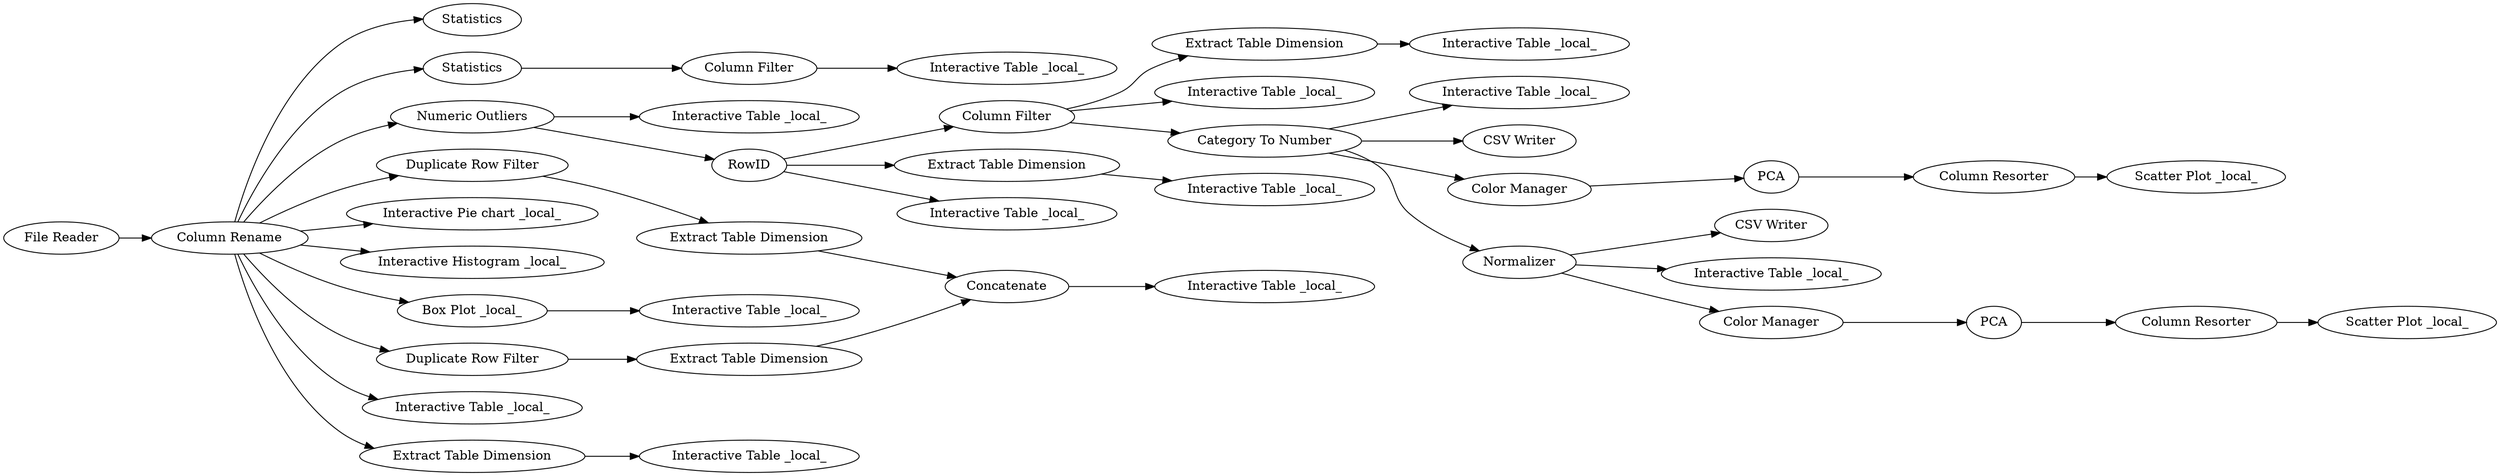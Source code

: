 digraph {
	"-4548206658023304027_8" [label=Statistics]
	"-4548206658023304027_30" [label=Statistics]
	"-4548206658023304027_53" [label="Interactive Table _local_"]
	"-4548206658023304027_62" [label="Interactive Table _local_"]
	"-4548206658023304027_52" [label="Interactive Table _local_"]
	"-4548206658023304027_16" [label=RowID]
	"-4548206658023304027_37" [label="Extract Table Dimension"]
	"-4548206658023304027_61" [label="Extract Table Dimension"]
	"-4548206658023304027_60" [label="Column Filter"]
	"-4548206658023304027_47" [label="Extract Table Dimension"]
	"-4548206658023304027_31" [label="Column Filter"]
	"-4548206658023304027_10" [label="Numeric Outliers"]
	"-4548206658023304027_74" [label="CSV Writer"]
	"-4548206658023304027_34" [label="Interactive Table _local_"]
	"-4548206658023304027_36" [label="Duplicate Row Filter"]
	"-4548206658023304027_54" [label="Interactive Table _local_"]
	"-4548206658023304027_67" [label="Color Manager"]
	"-4548206658023304027_1" [label="File Reader"]
	"-4548206658023304027_48" [label="Interactive Table _local_"]
	"-4548206658023304027_4" [label="Interactive Pie chart _local_"]
	"-4548206658023304027_58" [label="Interactive Table _local_"]
	"-4548206658023304027_5" [label="Interactive Histogram _local_"]
	"-4548206658023304027_71" [label="Scatter Plot _local_"]
	"-4548206658023304027_45" [label="Interactive Table _local_"]
	"-4548206658023304027_46" [label="Box Plot _local_"]
	"-4548206658023304027_69" [label="Column Resorter"]
	"-4548206658023304027_70" [label="Scatter Plot _local_"]
	"-4548206658023304027_41" [label="Duplicate Row Filter"]
	"-4548206658023304027_65" [label=PCA]
	"-4548206658023304027_42" [label="Extract Table Dimension"]
	"-4548206658023304027_40" [label="Interactive Table _local_"]
	"-4548206658023304027_39" [label=Concatenate]
	"-4548206658023304027_73" [label="CSV Writer"]
	"-4548206658023304027_64" [label=PCA]
	"-4548206658023304027_15" [label="Interactive Table _local_"]
	"-4548206658023304027_72" [label="Interactive Table _local_"]
	"-4548206658023304027_49" [label="Extract Table Dimension"]
	"-4548206658023304027_55" [label="Category To Number"]
	"-4548206658023304027_63" [label=Normalizer]
	"-4548206658023304027_35" [label="Column Rename"]
	"-4548206658023304027_50" [label="Interactive Table _local_"]
	"-4548206658023304027_66" [label="Color Manager"]
	"-4548206658023304027_68" [label="Column Resorter"]
	"-4548206658023304027_55" -> "-4548206658023304027_63"
	"-4548206658023304027_31" -> "-4548206658023304027_34"
	"-4548206658023304027_1" -> "-4548206658023304027_35"
	"-4548206658023304027_39" -> "-4548206658023304027_40"
	"-4548206658023304027_35" -> "-4548206658023304027_49"
	"-4548206658023304027_63" -> "-4548206658023304027_72"
	"-4548206658023304027_66" -> "-4548206658023304027_64"
	"-4548206658023304027_55" -> "-4548206658023304027_52"
	"-4548206658023304027_10" -> "-4548206658023304027_53"
	"-4548206658023304027_64" -> "-4548206658023304027_68"
	"-4548206658023304027_68" -> "-4548206658023304027_70"
	"-4548206658023304027_35" -> "-4548206658023304027_36"
	"-4548206658023304027_55" -> "-4548206658023304027_67"
	"-4548206658023304027_35" -> "-4548206658023304027_5"
	"-4548206658023304027_35" -> "-4548206658023304027_46"
	"-4548206658023304027_35" -> "-4548206658023304027_8"
	"-4548206658023304027_37" -> "-4548206658023304027_39"
	"-4548206658023304027_60" -> "-4548206658023304027_61"
	"-4548206658023304027_16" -> "-4548206658023304027_54"
	"-4548206658023304027_63" -> "-4548206658023304027_73"
	"-4548206658023304027_60" -> "-4548206658023304027_58"
	"-4548206658023304027_49" -> "-4548206658023304027_50"
	"-4548206658023304027_36" -> "-4548206658023304027_42"
	"-4548206658023304027_42" -> "-4548206658023304027_39"
	"-4548206658023304027_35" -> "-4548206658023304027_10"
	"-4548206658023304027_35" -> "-4548206658023304027_15"
	"-4548206658023304027_55" -> "-4548206658023304027_74"
	"-4548206658023304027_16" -> "-4548206658023304027_47"
	"-4548206658023304027_47" -> "-4548206658023304027_48"
	"-4548206658023304027_60" -> "-4548206658023304027_55"
	"-4548206658023304027_10" -> "-4548206658023304027_16"
	"-4548206658023304027_35" -> "-4548206658023304027_4"
	"-4548206658023304027_35" -> "-4548206658023304027_41"
	"-4548206658023304027_35" -> "-4548206658023304027_30"
	"-4548206658023304027_30" -> "-4548206658023304027_31"
	"-4548206658023304027_61" -> "-4548206658023304027_62"
	"-4548206658023304027_46" -> "-4548206658023304027_45"
	"-4548206658023304027_65" -> "-4548206658023304027_69"
	"-4548206658023304027_67" -> "-4548206658023304027_65"
	"-4548206658023304027_41" -> "-4548206658023304027_37"
	"-4548206658023304027_69" -> "-4548206658023304027_71"
	"-4548206658023304027_16" -> "-4548206658023304027_60"
	"-4548206658023304027_63" -> "-4548206658023304027_66"
	rankdir=LR
}
